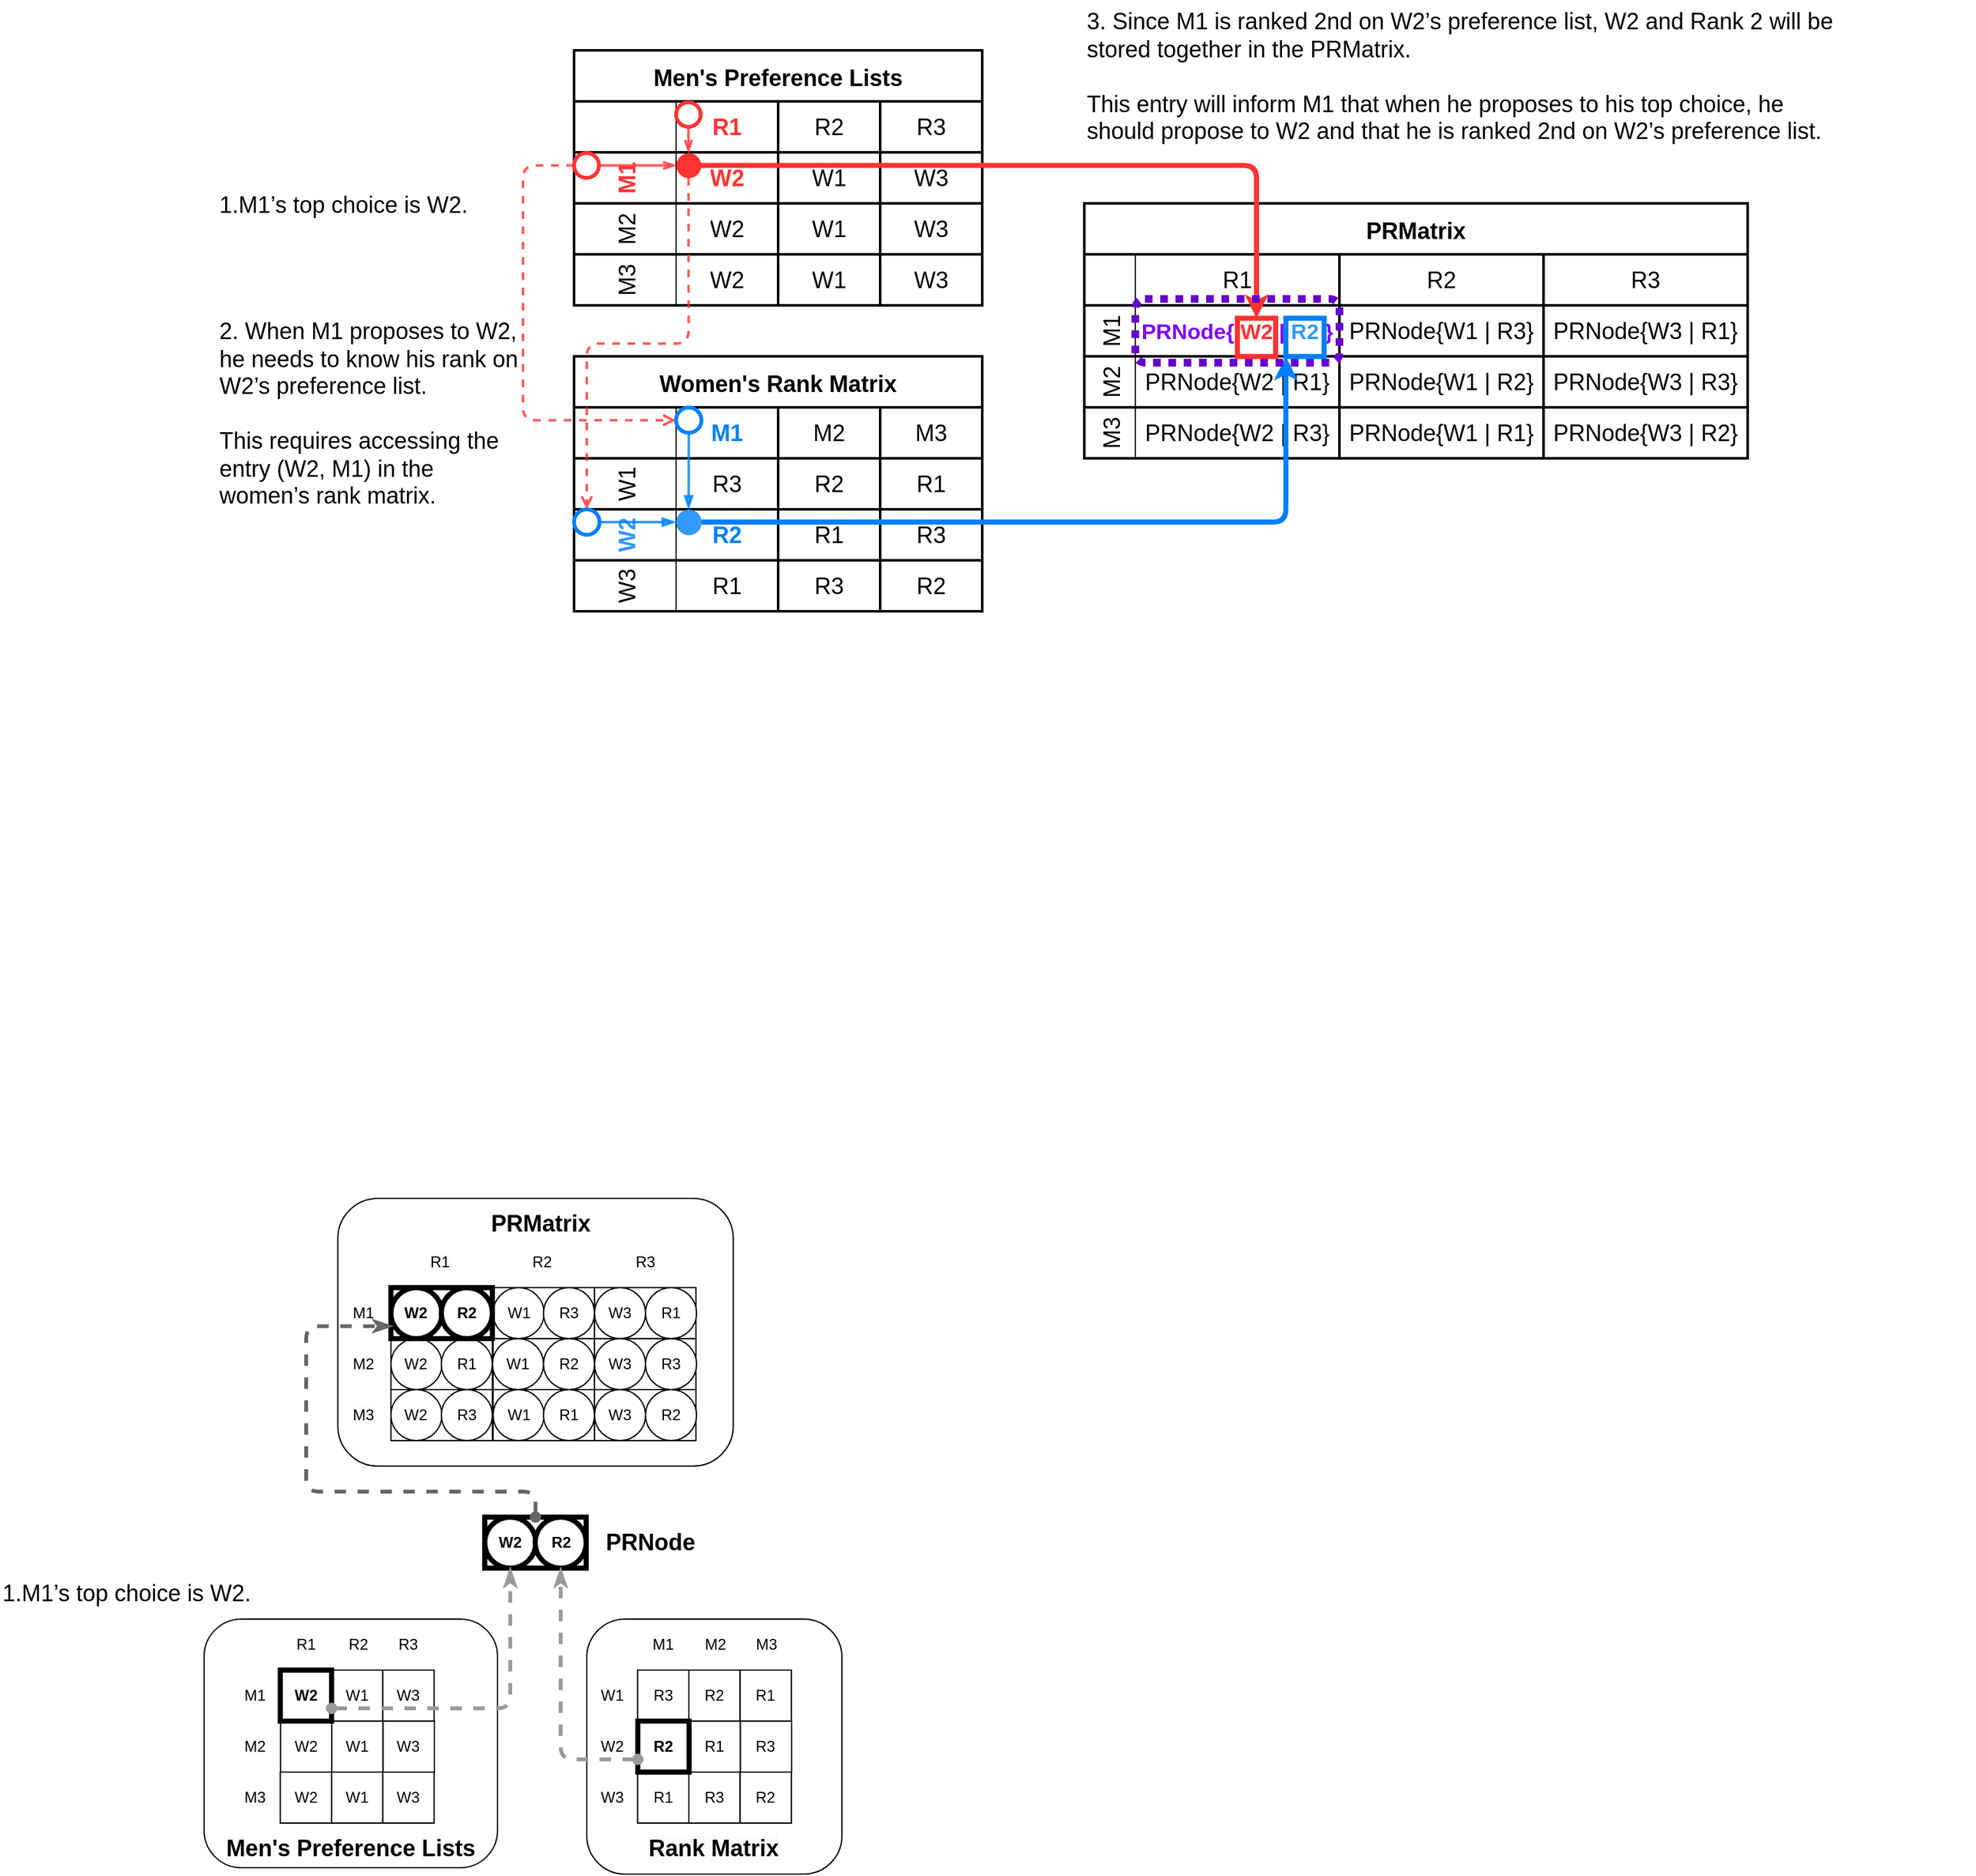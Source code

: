 <mxfile version="24.6.5" type="github">
  <diagram name="Page-1" id="UzDgoadcUWBQOF2vD1Zm">
    <mxGraphModel dx="2680" dy="1791" grid="1" gridSize="10" guides="1" tooltips="1" connect="1" arrows="1" fold="1" page="1" pageScale="1" pageWidth="850" pageHeight="1100" math="0" shadow="0">
      <root>
        <mxCell id="0" />
        <mxCell id="1" parent="0" />
        <mxCell id="Z2L34hd1TdYtdEs3IqHg-209" value="" style="rounded=1;whiteSpace=wrap;html=1;" vertex="1" parent="1">
          <mxGeometry x="-260" y="680" width="230" height="195" as="geometry" />
        </mxCell>
        <mxCell id="Z2L34hd1TdYtdEs3IqHg-208" value="" style="rounded=1;whiteSpace=wrap;html=1;" vertex="1" parent="1">
          <mxGeometry x="40" y="680" width="200" height="200" as="geometry" />
        </mxCell>
        <mxCell id="Z2L34hd1TdYtdEs3IqHg-207" value="" style="rounded=1;whiteSpace=wrap;html=1;" vertex="1" parent="1">
          <mxGeometry x="-155.19" y="350" width="310" height="210" as="geometry" />
        </mxCell>
        <mxCell id="Z2L34hd1TdYtdEs3IqHg-1" value="Men&#39;s Preference Lists" style="shape=table;startSize=40;container=1;collapsible=0;childLayout=tableLayout;resizeLast=0;resizeLastRow=0;fontStyle=1;fontSize=18;strokeWidth=2;" vertex="1" parent="1">
          <mxGeometry x="30" y="-550.5" width="320" height="200" as="geometry" />
        </mxCell>
        <mxCell id="Z2L34hd1TdYtdEs3IqHg-2" value="" style="shape=tableRow;horizontal=0;startSize=80;swimlaneHead=0;swimlaneBody=0;strokeColor=inherit;top=0;left=0;bottom=0;right=0;collapsible=0;dropTarget=0;fillColor=none;points=[[0,0.5],[1,0.5]];portConstraint=eastwest;fontSize=18;" vertex="1" parent="Z2L34hd1TdYtdEs3IqHg-1">
          <mxGeometry y="40" width="320" height="40" as="geometry" />
        </mxCell>
        <mxCell id="Z2L34hd1TdYtdEs3IqHg-3" value="&lt;b style=&quot;font-size: 18px;&quot;&gt;&lt;font color=&quot;#ff3333&quot; style=&quot;font-size: 18px;&quot;&gt;R1&lt;/font&gt;&lt;/b&gt;" style="shape=partialRectangle;html=1;whiteSpace=wrap;connectable=0;strokeColor=inherit;overflow=hidden;fillColor=none;top=0;left=0;bottom=0;right=0;pointerEvents=1;fontSize=18;" vertex="1" parent="Z2L34hd1TdYtdEs3IqHg-2">
          <mxGeometry x="80" width="80" height="40" as="geometry">
            <mxRectangle width="80" height="40" as="alternateBounds" />
          </mxGeometry>
        </mxCell>
        <mxCell id="Z2L34hd1TdYtdEs3IqHg-4" value="R2" style="shape=partialRectangle;html=1;whiteSpace=wrap;connectable=0;strokeColor=inherit;overflow=hidden;fillColor=none;top=0;left=0;bottom=0;right=0;pointerEvents=1;fontSize=18;" vertex="1" parent="Z2L34hd1TdYtdEs3IqHg-2">
          <mxGeometry x="160" width="80" height="40" as="geometry">
            <mxRectangle width="80" height="40" as="alternateBounds" />
          </mxGeometry>
        </mxCell>
        <mxCell id="Z2L34hd1TdYtdEs3IqHg-5" value="R3" style="shape=partialRectangle;html=1;whiteSpace=wrap;connectable=0;strokeColor=inherit;overflow=hidden;fillColor=none;top=0;left=0;bottom=0;right=0;pointerEvents=1;strokeWidth=1;resizeWidth=1;resizeHeight=1;fontSize=18;" vertex="1" parent="Z2L34hd1TdYtdEs3IqHg-2">
          <mxGeometry x="240" width="80" height="40" as="geometry">
            <mxRectangle width="80" height="40" as="alternateBounds" />
          </mxGeometry>
        </mxCell>
        <mxCell id="Z2L34hd1TdYtdEs3IqHg-6" value="M1" style="shape=tableRow;horizontal=0;startSize=80;swimlaneHead=0;swimlaneBody=0;strokeColor=inherit;top=0;left=0;bottom=0;right=0;collapsible=0;dropTarget=0;fillColor=none;points=[[0,0.5],[1,0.5]];portConstraint=eastwest;fontSize=18;fontStyle=1;fontColor=#FF3333;" vertex="1" parent="Z2L34hd1TdYtdEs3IqHg-1">
          <mxGeometry y="80" width="320" height="40" as="geometry" />
        </mxCell>
        <mxCell id="Z2L34hd1TdYtdEs3IqHg-7" value="&lt;b style=&quot;font-size: 18px;&quot;&gt;&lt;font color=&quot;#ff3333&quot; style=&quot;font-size: 18px;&quot;&gt;W2&lt;/font&gt;&lt;/b&gt;" style="shape=partialRectangle;html=1;whiteSpace=wrap;connectable=0;overflow=hidden;top=0;left=0;bottom=0;right=0;pointerEvents=1;strokeColor=default;fillColor=none;fontSize=18;" vertex="1" parent="Z2L34hd1TdYtdEs3IqHg-6">
          <mxGeometry x="80" width="80" height="40" as="geometry">
            <mxRectangle width="80" height="40" as="alternateBounds" />
          </mxGeometry>
        </mxCell>
        <mxCell id="Z2L34hd1TdYtdEs3IqHg-8" value="W1" style="shape=partialRectangle;html=1;whiteSpace=wrap;connectable=0;overflow=hidden;top=0;left=0;bottom=0;right=0;pointerEvents=1;fillColor=none;labelBackgroundColor=none;labelBorderColor=none;strokeColor=default;shadow=0;resizable=1;resizeWidth=0;metaEdit=0;backgroundOutline=0;fontSize=18;" vertex="1" parent="Z2L34hd1TdYtdEs3IqHg-6">
          <mxGeometry x="160" width="80" height="40" as="geometry">
            <mxRectangle width="80" height="40" as="alternateBounds" />
          </mxGeometry>
        </mxCell>
        <mxCell id="Z2L34hd1TdYtdEs3IqHg-9" value="W3" style="shape=partialRectangle;html=1;whiteSpace=wrap;connectable=0;overflow=hidden;top=0;left=0;bottom=0;right=0;pointerEvents=1;fillColor=none;fontSize=18;" vertex="1" parent="Z2L34hd1TdYtdEs3IqHg-6">
          <mxGeometry x="240" width="80" height="40" as="geometry">
            <mxRectangle width="80" height="40" as="alternateBounds" />
          </mxGeometry>
        </mxCell>
        <mxCell id="Z2L34hd1TdYtdEs3IqHg-10" value="M2" style="shape=tableRow;horizontal=0;startSize=80;swimlaneHead=0;swimlaneBody=0;strokeColor=inherit;top=0;left=0;bottom=0;right=0;collapsible=0;dropTarget=0;fillColor=none;points=[[0,0.5],[1,0.5]];portConstraint=eastwest;fontSize=18;" vertex="1" parent="Z2L34hd1TdYtdEs3IqHg-1">
          <mxGeometry y="120" width="320" height="40" as="geometry" />
        </mxCell>
        <mxCell id="Z2L34hd1TdYtdEs3IqHg-11" value="W2" style="shape=partialRectangle;html=1;whiteSpace=wrap;connectable=0;overflow=hidden;top=0;left=0;bottom=0;right=0;pointerEvents=1;strokeOpacity=100;fillColor=none;fontSize=18;" vertex="1" parent="Z2L34hd1TdYtdEs3IqHg-10">
          <mxGeometry x="80" width="80" height="40" as="geometry">
            <mxRectangle width="80" height="40" as="alternateBounds" />
          </mxGeometry>
        </mxCell>
        <mxCell id="Z2L34hd1TdYtdEs3IqHg-12" value="W1" style="shape=partialRectangle;html=1;whiteSpace=wrap;connectable=0;strokeColor=inherit;overflow=hidden;fillColor=none;top=0;left=0;bottom=0;right=0;pointerEvents=1;fontSize=18;" vertex="1" parent="Z2L34hd1TdYtdEs3IqHg-10">
          <mxGeometry x="160" width="80" height="40" as="geometry">
            <mxRectangle width="80" height="40" as="alternateBounds" />
          </mxGeometry>
        </mxCell>
        <mxCell id="Z2L34hd1TdYtdEs3IqHg-13" value="W3" style="shape=partialRectangle;html=1;whiteSpace=wrap;connectable=0;strokeColor=inherit;overflow=hidden;fillColor=none;top=0;left=0;bottom=0;right=0;pointerEvents=1;fontSize=18;" vertex="1" parent="Z2L34hd1TdYtdEs3IqHg-10">
          <mxGeometry x="240" width="80" height="40" as="geometry">
            <mxRectangle width="80" height="40" as="alternateBounds" />
          </mxGeometry>
        </mxCell>
        <mxCell id="Z2L34hd1TdYtdEs3IqHg-14" value="M3" style="shape=tableRow;horizontal=0;startSize=80;swimlaneHead=0;swimlaneBody=0;strokeColor=inherit;top=0;left=0;bottom=0;right=0;collapsible=0;dropTarget=0;fillColor=none;points=[[0,0.5],[1,0.5]];portConstraint=eastwest;fontSize=18;" vertex="1" parent="Z2L34hd1TdYtdEs3IqHg-1">
          <mxGeometry y="160" width="320" height="40" as="geometry" />
        </mxCell>
        <mxCell id="Z2L34hd1TdYtdEs3IqHg-15" value="W2" style="shape=partialRectangle;html=1;whiteSpace=wrap;connectable=0;overflow=hidden;top=0;left=0;bottom=0;right=0;pointerEvents=1;fillColor=none;fontSize=18;" vertex="1" parent="Z2L34hd1TdYtdEs3IqHg-14">
          <mxGeometry x="80" width="80" height="40" as="geometry">
            <mxRectangle width="80" height="40" as="alternateBounds" />
          </mxGeometry>
        </mxCell>
        <mxCell id="Z2L34hd1TdYtdEs3IqHg-16" value="W1" style="shape=partialRectangle;html=1;whiteSpace=wrap;connectable=0;overflow=hidden;top=0;left=0;bottom=0;right=0;pointerEvents=1;fillColor=none;fontSize=18;" vertex="1" parent="Z2L34hd1TdYtdEs3IqHg-14">
          <mxGeometry x="160" width="80" height="40" as="geometry">
            <mxRectangle width="80" height="40" as="alternateBounds" />
          </mxGeometry>
        </mxCell>
        <mxCell id="Z2L34hd1TdYtdEs3IqHg-17" value="W3" style="shape=partialRectangle;html=1;whiteSpace=wrap;connectable=0;strokeColor=inherit;overflow=hidden;fillColor=none;top=0;left=0;bottom=0;right=0;pointerEvents=1;fontSize=18;" vertex="1" parent="Z2L34hd1TdYtdEs3IqHg-14">
          <mxGeometry x="240" width="80" height="40" as="geometry">
            <mxRectangle width="80" height="40" as="alternateBounds" />
          </mxGeometry>
        </mxCell>
        <mxCell id="Z2L34hd1TdYtdEs3IqHg-18" value="Women&#39;s Rank Matrix" style="shape=table;startSize=40;container=1;collapsible=0;childLayout=tableLayout;resizeLast=0;resizeLastRow=0;fontStyle=1;fontSize=18;strokeWidth=2;" vertex="1" parent="1">
          <mxGeometry x="30" y="-310.5" width="320" height="200" as="geometry" />
        </mxCell>
        <mxCell id="Z2L34hd1TdYtdEs3IqHg-19" value="" style="shape=tableRow;horizontal=0;startSize=80;swimlaneHead=0;swimlaneBody=0;strokeColor=inherit;top=0;left=0;bottom=0;right=0;collapsible=0;dropTarget=0;fillColor=none;points=[[0,0.5],[1,0.5]];portConstraint=eastwest;fontSize=18;" vertex="1" parent="Z2L34hd1TdYtdEs3IqHg-18">
          <mxGeometry y="40" width="320" height="40" as="geometry" />
        </mxCell>
        <mxCell id="Z2L34hd1TdYtdEs3IqHg-20" value="&lt;b style=&quot;font-size: 18px;&quot;&gt;&lt;font color=&quot;#007fff&quot; style=&quot;font-size: 18px;&quot;&gt;M1&lt;/font&gt;&lt;/b&gt;" style="shape=partialRectangle;html=1;whiteSpace=wrap;connectable=0;strokeColor=inherit;overflow=hidden;fillColor=none;top=0;left=0;bottom=0;right=0;pointerEvents=1;fontSize=18;" vertex="1" parent="Z2L34hd1TdYtdEs3IqHg-19">
          <mxGeometry x="80" width="80" height="40" as="geometry">
            <mxRectangle width="80" height="40" as="alternateBounds" />
          </mxGeometry>
        </mxCell>
        <mxCell id="Z2L34hd1TdYtdEs3IqHg-21" value="M2" style="shape=partialRectangle;html=1;whiteSpace=wrap;connectable=0;strokeColor=inherit;overflow=hidden;fillColor=none;top=0;left=0;bottom=0;right=0;pointerEvents=1;fontSize=18;" vertex="1" parent="Z2L34hd1TdYtdEs3IqHg-19">
          <mxGeometry x="160" width="80" height="40" as="geometry">
            <mxRectangle width="80" height="40" as="alternateBounds" />
          </mxGeometry>
        </mxCell>
        <mxCell id="Z2L34hd1TdYtdEs3IqHg-22" value="M3" style="shape=partialRectangle;html=1;whiteSpace=wrap;connectable=0;strokeColor=inherit;overflow=hidden;fillColor=none;top=0;left=0;bottom=0;right=0;pointerEvents=1;strokeWidth=1;resizeWidth=1;resizeHeight=1;fontSize=18;" vertex="1" parent="Z2L34hd1TdYtdEs3IqHg-19">
          <mxGeometry x="240" width="80" height="40" as="geometry">
            <mxRectangle width="80" height="40" as="alternateBounds" />
          </mxGeometry>
        </mxCell>
        <mxCell id="Z2L34hd1TdYtdEs3IqHg-23" value="W1" style="shape=tableRow;horizontal=0;startSize=80;swimlaneHead=0;swimlaneBody=0;strokeColor=inherit;top=0;left=0;bottom=0;right=0;collapsible=0;dropTarget=0;fillColor=none;points=[[0,0.5],[1,0.5]];portConstraint=eastwest;fontSize=18;" vertex="1" parent="Z2L34hd1TdYtdEs3IqHg-18">
          <mxGeometry y="80" width="320" height="40" as="geometry" />
        </mxCell>
        <mxCell id="Z2L34hd1TdYtdEs3IqHg-24" value="R3" style="shape=partialRectangle;html=1;whiteSpace=wrap;connectable=0;strokeColor=inherit;overflow=hidden;fillColor=none;top=0;left=0;bottom=0;right=0;pointerEvents=1;fontSize=18;" vertex="1" parent="Z2L34hd1TdYtdEs3IqHg-23">
          <mxGeometry x="80" width="80" height="40" as="geometry">
            <mxRectangle width="80" height="40" as="alternateBounds" />
          </mxGeometry>
        </mxCell>
        <mxCell id="Z2L34hd1TdYtdEs3IqHg-25" value="R2" style="shape=partialRectangle;html=1;whiteSpace=wrap;connectable=0;strokeColor=inherit;overflow=hidden;fillColor=none;top=0;left=0;bottom=0;right=0;pointerEvents=1;fontSize=18;" vertex="1" parent="Z2L34hd1TdYtdEs3IqHg-23">
          <mxGeometry x="160" width="80" height="40" as="geometry">
            <mxRectangle width="80" height="40" as="alternateBounds" />
          </mxGeometry>
        </mxCell>
        <mxCell id="Z2L34hd1TdYtdEs3IqHg-26" value="R1" style="shape=partialRectangle;html=1;whiteSpace=wrap;connectable=0;strokeColor=inherit;overflow=hidden;fillColor=none;top=0;left=0;bottom=0;right=0;pointerEvents=1;fontSize=18;" vertex="1" parent="Z2L34hd1TdYtdEs3IqHg-23">
          <mxGeometry x="240" width="80" height="40" as="geometry">
            <mxRectangle width="80" height="40" as="alternateBounds" />
          </mxGeometry>
        </mxCell>
        <mxCell id="Z2L34hd1TdYtdEs3IqHg-27" value="W2" style="shape=tableRow;horizontal=0;startSize=80;swimlaneHead=0;swimlaneBody=0;strokeColor=inherit;top=0;left=0;bottom=0;right=0;collapsible=0;dropTarget=0;fillColor=none;points=[[0,0.5],[1,0.5]];portConstraint=eastwest;fontSize=18;fontStyle=1;fontColor=#3399FF;" vertex="1" parent="Z2L34hd1TdYtdEs3IqHg-18">
          <mxGeometry y="120" width="320" height="40" as="geometry" />
        </mxCell>
        <mxCell id="Z2L34hd1TdYtdEs3IqHg-28" value="&lt;b style=&quot;font-size: 18px;&quot;&gt;&lt;font color=&quot;#007fff&quot; style=&quot;font-size: 18px;&quot;&gt;R2&lt;/font&gt;&lt;/b&gt;" style="shape=partialRectangle;html=1;whiteSpace=wrap;connectable=0;strokeColor=inherit;overflow=hidden;fillColor=none;top=0;left=0;bottom=0;right=0;pointerEvents=1;fontSize=18;" vertex="1" parent="Z2L34hd1TdYtdEs3IqHg-27">
          <mxGeometry x="80" width="80" height="40" as="geometry">
            <mxRectangle width="80" height="40" as="alternateBounds" />
          </mxGeometry>
        </mxCell>
        <mxCell id="Z2L34hd1TdYtdEs3IqHg-29" value="R1" style="shape=partialRectangle;html=1;whiteSpace=wrap;connectable=0;strokeColor=inherit;overflow=hidden;fillColor=none;top=0;left=0;bottom=0;right=0;pointerEvents=1;fontSize=18;" vertex="1" parent="Z2L34hd1TdYtdEs3IqHg-27">
          <mxGeometry x="160" width="80" height="40" as="geometry">
            <mxRectangle width="80" height="40" as="alternateBounds" />
          </mxGeometry>
        </mxCell>
        <mxCell id="Z2L34hd1TdYtdEs3IqHg-30" value="R3" style="shape=partialRectangle;html=1;whiteSpace=wrap;connectable=0;strokeColor=inherit;overflow=hidden;fillColor=none;top=0;left=0;bottom=0;right=0;pointerEvents=1;fontSize=18;" vertex="1" parent="Z2L34hd1TdYtdEs3IqHg-27">
          <mxGeometry x="240" width="80" height="40" as="geometry">
            <mxRectangle width="80" height="40" as="alternateBounds" />
          </mxGeometry>
        </mxCell>
        <mxCell id="Z2L34hd1TdYtdEs3IqHg-31" value="W3" style="shape=tableRow;horizontal=0;startSize=80;swimlaneHead=0;swimlaneBody=0;strokeColor=inherit;top=0;left=0;bottom=0;right=0;collapsible=0;dropTarget=0;fillColor=none;points=[[0,0.5],[1,0.5]];portConstraint=eastwest;fontSize=18;" vertex="1" parent="Z2L34hd1TdYtdEs3IqHg-18">
          <mxGeometry y="160" width="320" height="40" as="geometry" />
        </mxCell>
        <mxCell id="Z2L34hd1TdYtdEs3IqHg-32" value="R1" style="shape=partialRectangle;html=1;whiteSpace=wrap;connectable=0;strokeColor=inherit;overflow=hidden;fillColor=none;top=0;left=0;bottom=0;right=0;pointerEvents=1;fontSize=18;" vertex="1" parent="Z2L34hd1TdYtdEs3IqHg-31">
          <mxGeometry x="80" width="80" height="40" as="geometry">
            <mxRectangle width="80" height="40" as="alternateBounds" />
          </mxGeometry>
        </mxCell>
        <mxCell id="Z2L34hd1TdYtdEs3IqHg-33" value="R3" style="shape=partialRectangle;html=1;whiteSpace=wrap;connectable=0;strokeColor=inherit;overflow=hidden;fillColor=none;top=0;left=0;bottom=0;right=0;pointerEvents=1;fontSize=18;" vertex="1" parent="Z2L34hd1TdYtdEs3IqHg-31">
          <mxGeometry x="160" width="80" height="40" as="geometry">
            <mxRectangle width="80" height="40" as="alternateBounds" />
          </mxGeometry>
        </mxCell>
        <mxCell id="Z2L34hd1TdYtdEs3IqHg-34" value="R2" style="shape=partialRectangle;html=1;whiteSpace=wrap;connectable=0;strokeColor=inherit;overflow=hidden;fillColor=none;top=0;left=0;bottom=0;right=0;pointerEvents=1;fontSize=18;" vertex="1" parent="Z2L34hd1TdYtdEs3IqHg-31">
          <mxGeometry x="240" width="80" height="40" as="geometry">
            <mxRectangle width="80" height="40" as="alternateBounds" />
          </mxGeometry>
        </mxCell>
        <mxCell id="Z2L34hd1TdYtdEs3IqHg-35" value="PRMatrix" style="shape=table;startSize=40;container=1;collapsible=0;childLayout=tableLayout;resizeLast=0;resizeLastRow=0;fontStyle=1;fontSize=18;strokeWidth=2;" vertex="1" parent="1">
          <mxGeometry x="430" y="-430.5" width="520" height="200" as="geometry" />
        </mxCell>
        <mxCell id="Z2L34hd1TdYtdEs3IqHg-36" value="" style="shape=tableRow;horizontal=0;startSize=40;swimlaneHead=0;swimlaneBody=0;strokeColor=inherit;top=0;left=0;bottom=0;right=0;collapsible=0;dropTarget=0;fillColor=none;points=[[0,0.5],[1,0.5]];portConstraint=eastwest;fontSize=18;" vertex="1" parent="Z2L34hd1TdYtdEs3IqHg-35">
          <mxGeometry y="40" width="520" height="40" as="geometry" />
        </mxCell>
        <mxCell id="Z2L34hd1TdYtdEs3IqHg-37" value="R1" style="shape=partialRectangle;html=1;whiteSpace=wrap;connectable=0;strokeColor=inherit;overflow=hidden;fillColor=none;top=0;left=0;bottom=0;right=0;pointerEvents=1;fontSize=18;" vertex="1" parent="Z2L34hd1TdYtdEs3IqHg-36">
          <mxGeometry x="40" width="160" height="40" as="geometry">
            <mxRectangle width="160" height="40" as="alternateBounds" />
          </mxGeometry>
        </mxCell>
        <mxCell id="Z2L34hd1TdYtdEs3IqHg-38" value="R2" style="shape=partialRectangle;html=1;whiteSpace=wrap;connectable=0;strokeColor=inherit;overflow=hidden;fillColor=none;top=0;left=0;bottom=0;right=0;pointerEvents=1;fontSize=18;" vertex="1" parent="Z2L34hd1TdYtdEs3IqHg-36">
          <mxGeometry x="200" width="160" height="40" as="geometry">
            <mxRectangle width="160" height="40" as="alternateBounds" />
          </mxGeometry>
        </mxCell>
        <mxCell id="Z2L34hd1TdYtdEs3IqHg-39" value="R3" style="shape=partialRectangle;html=1;whiteSpace=wrap;connectable=0;strokeColor=inherit;overflow=hidden;fillColor=none;top=0;left=0;bottom=0;right=0;pointerEvents=1;strokeWidth=1;resizeWidth=1;resizeHeight=1;fontSize=18;" vertex="1" parent="Z2L34hd1TdYtdEs3IqHg-36">
          <mxGeometry x="360" width="160" height="40" as="geometry">
            <mxRectangle width="160" height="40" as="alternateBounds" />
          </mxGeometry>
        </mxCell>
        <mxCell id="Z2L34hd1TdYtdEs3IqHg-40" value="M1" style="shape=tableRow;horizontal=0;startSize=40;swimlaneHead=0;swimlaneBody=0;strokeColor=inherit;top=0;left=0;bottom=0;right=0;collapsible=0;dropTarget=0;fillColor=none;points=[[0,0.5],[1,0.5]];portConstraint=eastwest;fontSize=18;" vertex="1" parent="Z2L34hd1TdYtdEs3IqHg-35">
          <mxGeometry y="80" width="520" height="40" as="geometry" />
        </mxCell>
        <mxCell id="Z2L34hd1TdYtdEs3IqHg-41" value="&lt;font style=&quot;font-size: 17px;&quot;&gt;&lt;font style=&quot;font-size: 17px;&quot;&gt;&lt;b style=&quot;color: rgb(127, 0, 255);&quot;&gt;&lt;font style=&quot;font-size: 17px;&quot;&gt;PRNode{&amp;nbsp;&lt;/font&gt;&lt;/b&gt;&lt;b style=&quot;&quot;&gt;&lt;font color=&quot;#ff3333&quot; style=&quot;font-size: 17px;&quot;&gt;W2&amp;nbsp;&lt;/font&gt;&lt;/b&gt;&lt;b style=&quot;color: rgb(127, 0, 255);&quot;&gt;|&lt;/b&gt;&lt;b style=&quot;&quot;&gt;&lt;font color=&quot;#6600cc&quot; style=&quot;font-size: 17px;&quot;&gt;&amp;nbsp;&lt;/font&gt;&lt;font color=&quot;#3399ff&quot; style=&quot;font-size: 17px;&quot;&gt;R2&amp;nbsp;&lt;/font&gt;&lt;/b&gt;&lt;/font&gt;&lt;b style=&quot;color: rgb(127, 0, 255);&quot;&gt;}&lt;/b&gt;&lt;/font&gt;" style="shape=partialRectangle;html=1;whiteSpace=wrap;connectable=0;overflow=hidden;top=0;left=0;bottom=0;right=0;pointerEvents=1;strokeColor=#666666;fillColor=none;fontSize=18;fontColor=#333333;strokeWidth=2;" vertex="1" parent="Z2L34hd1TdYtdEs3IqHg-40">
          <mxGeometry x="40" width="160" height="40" as="geometry">
            <mxRectangle width="160" height="40" as="alternateBounds" />
          </mxGeometry>
        </mxCell>
        <mxCell id="Z2L34hd1TdYtdEs3IqHg-42" value="&lt;font style=&quot;font-size: 18px;&quot;&gt;PRNode{W1 | R3}&lt;/font&gt;" style="shape=partialRectangle;html=1;whiteSpace=wrap;connectable=0;overflow=hidden;top=0;left=0;bottom=0;right=0;pointerEvents=1;fillColor=none;labelBackgroundColor=none;labelBorderColor=none;strokeColor=default;shadow=0;resizable=1;resizeWidth=0;metaEdit=0;backgroundOutline=0;fontSize=18;" vertex="1" parent="Z2L34hd1TdYtdEs3IqHg-40">
          <mxGeometry x="200" width="160" height="40" as="geometry">
            <mxRectangle width="160" height="40" as="alternateBounds" />
          </mxGeometry>
        </mxCell>
        <mxCell id="Z2L34hd1TdYtdEs3IqHg-43" value="PRNode{W3 | R1}" style="shape=partialRectangle;html=1;whiteSpace=wrap;connectable=0;overflow=hidden;top=0;left=0;bottom=0;right=0;pointerEvents=1;fillColor=none;fontSize=18;" vertex="1" parent="Z2L34hd1TdYtdEs3IqHg-40">
          <mxGeometry x="360" width="160" height="40" as="geometry">
            <mxRectangle width="160" height="40" as="alternateBounds" />
          </mxGeometry>
        </mxCell>
        <mxCell id="Z2L34hd1TdYtdEs3IqHg-44" value="M2" style="shape=tableRow;horizontal=0;startSize=40;swimlaneHead=0;swimlaneBody=0;strokeColor=inherit;top=0;left=0;bottom=0;right=0;collapsible=0;dropTarget=0;fillColor=none;points=[[0,0.5],[1,0.5]];portConstraint=eastwest;fontSize=18;" vertex="1" parent="Z2L34hd1TdYtdEs3IqHg-35">
          <mxGeometry y="120" width="520" height="40" as="geometry" />
        </mxCell>
        <mxCell id="Z2L34hd1TdYtdEs3IqHg-45" value="PRNode{W2 | R1}" style="shape=partialRectangle;html=1;whiteSpace=wrap;connectable=0;overflow=hidden;top=0;left=0;bottom=0;right=0;pointerEvents=1;strokeOpacity=100;fillColor=none;fontSize=18;" vertex="1" parent="Z2L34hd1TdYtdEs3IqHg-44">
          <mxGeometry x="40" width="160" height="40" as="geometry">
            <mxRectangle width="160" height="40" as="alternateBounds" />
          </mxGeometry>
        </mxCell>
        <mxCell id="Z2L34hd1TdYtdEs3IqHg-46" value="PRNode{W1 | R2}" style="shape=partialRectangle;html=1;whiteSpace=wrap;connectable=0;strokeColor=inherit;overflow=hidden;fillColor=none;top=0;left=0;bottom=0;right=0;pointerEvents=1;fontSize=18;" vertex="1" parent="Z2L34hd1TdYtdEs3IqHg-44">
          <mxGeometry x="200" width="160" height="40" as="geometry">
            <mxRectangle width="160" height="40" as="alternateBounds" />
          </mxGeometry>
        </mxCell>
        <mxCell id="Z2L34hd1TdYtdEs3IqHg-47" value="PRNode{W3 | R3}" style="shape=partialRectangle;html=1;whiteSpace=wrap;connectable=0;strokeColor=inherit;overflow=hidden;fillColor=none;top=0;left=0;bottom=0;right=0;pointerEvents=1;fontSize=18;" vertex="1" parent="Z2L34hd1TdYtdEs3IqHg-44">
          <mxGeometry x="360" width="160" height="40" as="geometry">
            <mxRectangle width="160" height="40" as="alternateBounds" />
          </mxGeometry>
        </mxCell>
        <mxCell id="Z2L34hd1TdYtdEs3IqHg-48" value="M3" style="shape=tableRow;horizontal=0;startSize=40;swimlaneHead=0;swimlaneBody=0;strokeColor=inherit;top=0;left=0;bottom=0;right=0;collapsible=0;dropTarget=0;fillColor=none;points=[[0,0.5],[1,0.5]];portConstraint=eastwest;fontSize=18;" vertex="1" parent="Z2L34hd1TdYtdEs3IqHg-35">
          <mxGeometry y="160" width="520" height="40" as="geometry" />
        </mxCell>
        <mxCell id="Z2L34hd1TdYtdEs3IqHg-49" value="PRNode{W2 | R3}" style="shape=partialRectangle;html=1;whiteSpace=wrap;connectable=0;overflow=hidden;top=0;left=0;bottom=0;right=0;pointerEvents=1;fillColor=none;fontSize=18;" vertex="1" parent="Z2L34hd1TdYtdEs3IqHg-48">
          <mxGeometry x="40" width="160" height="40" as="geometry">
            <mxRectangle width="160" height="40" as="alternateBounds" />
          </mxGeometry>
        </mxCell>
        <mxCell id="Z2L34hd1TdYtdEs3IqHg-50" value="PRNode{W1 | R1}" style="shape=partialRectangle;html=1;whiteSpace=wrap;connectable=0;overflow=hidden;top=0;left=0;bottom=0;right=0;pointerEvents=1;fillColor=none;fontSize=18;" vertex="1" parent="Z2L34hd1TdYtdEs3IqHg-48">
          <mxGeometry x="200" width="160" height="40" as="geometry">
            <mxRectangle width="160" height="40" as="alternateBounds" />
          </mxGeometry>
        </mxCell>
        <mxCell id="Z2L34hd1TdYtdEs3IqHg-51" value="PRNode{W3 | R2}" style="shape=partialRectangle;html=1;whiteSpace=wrap;connectable=0;strokeColor=inherit;overflow=hidden;fillColor=none;top=0;left=0;bottom=0;right=0;pointerEvents=1;fontSize=18;" vertex="1" parent="Z2L34hd1TdYtdEs3IqHg-48">
          <mxGeometry x="360" width="160" height="40" as="geometry">
            <mxRectangle width="160" height="40" as="alternateBounds" />
          </mxGeometry>
        </mxCell>
        <mxCell id="Z2L34hd1TdYtdEs3IqHg-52" style="edgeStyle=orthogonalEdgeStyle;rounded=0;orthogonalLoop=1;jettySize=auto;html=1;exitX=0.5;exitY=1;exitDx=0;exitDy=0;entryX=0.5;entryY=0;entryDx=0;entryDy=0;strokeColor=#FF3333;strokeWidth=2;endArrow=openThin;endFill=0;opacity=80;fontSize=14;" edge="1" parent="1" source="Z2L34hd1TdYtdEs3IqHg-53" target="Z2L34hd1TdYtdEs3IqHg-56">
          <mxGeometry relative="1" as="geometry" />
        </mxCell>
        <mxCell id="Z2L34hd1TdYtdEs3IqHg-53" value="" style="ellipse;whiteSpace=wrap;html=1;aspect=fixed;gradientColor=none;strokeWidth=3;fillColor=#FFFFFF;strokeColor=#FF3333;fontSize=14;" vertex="1" parent="1">
          <mxGeometry x="110" y="-509.75" width="19.25" height="19.25" as="geometry" />
        </mxCell>
        <mxCell id="Z2L34hd1TdYtdEs3IqHg-54" style="edgeStyle=orthogonalEdgeStyle;rounded=1;orthogonalLoop=1;jettySize=auto;html=1;exitX=0.5;exitY=1;exitDx=0;exitDy=0;entryX=0.5;entryY=0;entryDx=0;entryDy=0;dashed=1;endArrow=open;endFill=0;strokeColor=#FF3333;strokeWidth=2;curved=0;fontSize=14;opacity=80;" edge="1" parent="1" source="Z2L34hd1TdYtdEs3IqHg-56" target="Z2L34hd1TdYtdEs3IqHg-63">
          <mxGeometry relative="1" as="geometry">
            <Array as="points">
              <mxPoint x="120" y="-320.5" />
              <mxPoint x="40" y="-320.5" />
              <mxPoint x="40" y="-190.5" />
            </Array>
          </mxGeometry>
        </mxCell>
        <mxCell id="Z2L34hd1TdYtdEs3IqHg-86" style="edgeStyle=orthogonalEdgeStyle;rounded=1;orthogonalLoop=1;jettySize=auto;html=1;exitX=1;exitY=0.5;exitDx=0;exitDy=0;entryX=0.5;entryY=0;entryDx=0;entryDy=0;strokeWidth=4;strokeColor=#FF3333;curved=0;" edge="1" parent="1" source="Z2L34hd1TdYtdEs3IqHg-56" target="Z2L34hd1TdYtdEs3IqHg-79">
          <mxGeometry relative="1" as="geometry" />
        </mxCell>
        <mxCell id="Z2L34hd1TdYtdEs3IqHg-56" value="" style="ellipse;whiteSpace=wrap;html=1;aspect=fixed;gradientColor=none;strokeWidth=0;fillColor=#FF3333;fontSize=14;" vertex="1" parent="1">
          <mxGeometry x="110" y="-470" width="19.5" height="19.5" as="geometry" />
        </mxCell>
        <mxCell id="Z2L34hd1TdYtdEs3IqHg-57" style="edgeStyle=orthogonalEdgeStyle;rounded=0;orthogonalLoop=1;jettySize=auto;html=1;exitX=1;exitY=0.5;exitDx=0;exitDy=0;entryX=0;entryY=0.5;entryDx=0;entryDy=0;strokeColor=#FF3333;strokeWidth=2;endArrow=openThin;endFill=0;opacity=80;fontSize=14;" edge="1" parent="1" source="Z2L34hd1TdYtdEs3IqHg-59" target="Z2L34hd1TdYtdEs3IqHg-56">
          <mxGeometry relative="1" as="geometry" />
        </mxCell>
        <mxCell id="Z2L34hd1TdYtdEs3IqHg-58" style="edgeStyle=orthogonalEdgeStyle;rounded=1;orthogonalLoop=1;jettySize=auto;html=1;exitX=0;exitY=0.5;exitDx=0;exitDy=0;entryX=0;entryY=0.5;entryDx=0;entryDy=0;dashed=1;endArrow=open;endFill=0;strokeColor=#FF3333;strokeWidth=2;curved=0;fontSize=14;opacity=80;" edge="1" parent="1" source="Z2L34hd1TdYtdEs3IqHg-59" target="Z2L34hd1TdYtdEs3IqHg-61">
          <mxGeometry relative="1" as="geometry">
            <Array as="points">
              <mxPoint x="-10" y="-460.5" />
              <mxPoint x="-10" y="-260.5" />
            </Array>
          </mxGeometry>
        </mxCell>
        <mxCell id="Z2L34hd1TdYtdEs3IqHg-59" value="" style="ellipse;whiteSpace=wrap;html=1;aspect=fixed;gradientColor=none;strokeWidth=3;fillColor=#FFFFFF;strokeColor=#FF3333;fontSize=14;" vertex="1" parent="1">
          <mxGeometry x="30" y="-470" width="19.5" height="19.5" as="geometry" />
        </mxCell>
        <mxCell id="Z2L34hd1TdYtdEs3IqHg-60" style="edgeStyle=orthogonalEdgeStyle;rounded=0;orthogonalLoop=1;jettySize=auto;html=1;exitX=0.5;exitY=1;exitDx=0;exitDy=0;entryX=0.5;entryY=0;entryDx=0;entryDy=0;strokeColor=#007FFF;strokeWidth=2;endArrow=blockThin;endFill=1;opacity=80;fontSize=14;" edge="1" parent="1" source="Z2L34hd1TdYtdEs3IqHg-61" target="Z2L34hd1TdYtdEs3IqHg-65">
          <mxGeometry relative="1" as="geometry" />
        </mxCell>
        <mxCell id="Z2L34hd1TdYtdEs3IqHg-61" value="" style="ellipse;whiteSpace=wrap;html=1;aspect=fixed;gradientColor=none;strokeWidth=3;fillColor=#FFFFFF;strokeColor=#007FFF;fontSize=14;" vertex="1" parent="1">
          <mxGeometry x="110" y="-270.37" width="19.87" height="19.87" as="geometry" />
        </mxCell>
        <mxCell id="Z2L34hd1TdYtdEs3IqHg-62" style="edgeStyle=orthogonalEdgeStyle;rounded=0;orthogonalLoop=1;jettySize=auto;html=1;exitX=1;exitY=0.5;exitDx=0;exitDy=0;entryX=0;entryY=0.5;entryDx=0;entryDy=0;strokeColor=#007FFF;strokeWidth=2;endArrow=blockThin;endFill=1;opacity=80;fontSize=14;" edge="1" parent="1" source="Z2L34hd1TdYtdEs3IqHg-63" target="Z2L34hd1TdYtdEs3IqHg-65">
          <mxGeometry relative="1" as="geometry" />
        </mxCell>
        <mxCell id="Z2L34hd1TdYtdEs3IqHg-63" value="" style="ellipse;whiteSpace=wrap;html=1;aspect=fixed;strokeWidth=3;strokeColor=#007FFF;fontSize=14;" vertex="1" parent="1">
          <mxGeometry x="30" y="-190.5" width="20" height="20" as="geometry" />
        </mxCell>
        <mxCell id="Z2L34hd1TdYtdEs3IqHg-87" style="edgeStyle=orthogonalEdgeStyle;rounded=1;orthogonalLoop=1;jettySize=auto;html=1;exitX=1;exitY=0.5;exitDx=0;exitDy=0;entryX=0;entryY=1;entryDx=0;entryDy=0;strokeWidth=4;strokeColor=#007FFF;curved=0;" edge="1" parent="1" source="Z2L34hd1TdYtdEs3IqHg-65" target="Z2L34hd1TdYtdEs3IqHg-80">
          <mxGeometry relative="1" as="geometry">
            <Array as="points">
              <mxPoint x="588" y="-180.5" />
            </Array>
          </mxGeometry>
        </mxCell>
        <mxCell id="Z2L34hd1TdYtdEs3IqHg-65" value="" style="ellipse;whiteSpace=wrap;html=1;aspect=fixed;gradientColor=none;strokeWidth=0;fillColor=#3399FF;fontSize=14;strokeColor=#007FFF;" vertex="1" parent="1">
          <mxGeometry x="109.81" y="-190.5" width="20" height="20" as="geometry" />
        </mxCell>
        <mxCell id="Z2L34hd1TdYtdEs3IqHg-69" value="1.M1’s top choice is W2." style="text;whiteSpace=wrap;fontStyle=0;fontSize=18;verticalAlign=middle;" vertex="1" parent="1">
          <mxGeometry x="-250" y="-449.37" width="230" height="40" as="geometry" />
        </mxCell>
        <mxCell id="Z2L34hd1TdYtdEs3IqHg-70" value="2. When M1 proposes to W2, he needs to know his rank on W2’s preference list.&#xa;&#xa;This requires accessing the entry (W2, M1) in the women’s rank matrix." style="text;whiteSpace=wrap;fontSize=18;fontStyle=0;verticalAlign=middle;" vertex="1" parent="1">
          <mxGeometry x="-250" y="-340.37" width="240" height="149.87" as="geometry" />
        </mxCell>
        <mxCell id="Z2L34hd1TdYtdEs3IqHg-71" value="3. Since M1 is ranked 2nd on W2’s preference list, W2 and Rank 2 will be stored together in the PRMatrix. &#xa;&#xa;This entry will inform M1 that when he proposes to his top choice, he should propose to W2 and that he is ranked 2nd on W2’s preference list." style="text;whiteSpace=wrap;fontSize=18;fontStyle=0" vertex="1" parent="1">
          <mxGeometry x="430" y="-590" width="590" height="120" as="geometry" />
        </mxCell>
        <mxCell id="Z2L34hd1TdYtdEs3IqHg-72" style="edgeStyle=orthogonalEdgeStyle;rounded=1;orthogonalLoop=1;jettySize=auto;html=1;exitX=0;exitY=1;exitDx=0;exitDy=0;entryX=1;entryY=0;entryDx=0;entryDy=0;curved=0;strokeColor=none;" edge="1" parent="1">
          <mxGeometry relative="1" as="geometry">
            <mxPoint x="1120" y="-419.25" as="sourcePoint" />
            <mxPoint x="670.19" y="-469.88" as="targetPoint" />
          </mxGeometry>
        </mxCell>
        <mxCell id="Z2L34hd1TdYtdEs3IqHg-78" value="" style="rounded=1;whiteSpace=wrap;html=1;fillColor=none;strokeWidth=6;strokeColor=#6600CC;dashed=1;perimeterSpacing=0;dashPattern=1 1;" vertex="1" parent="1">
          <mxGeometry x="470" y="-355.5" width="160" height="50" as="geometry" />
        </mxCell>
        <mxCell id="Z2L34hd1TdYtdEs3IqHg-79" value="" style="rounded=0;whiteSpace=wrap;html=1;fillColor=none;strokeWidth=4;strokeColor=#FF3333;" vertex="1" parent="1">
          <mxGeometry x="550" y="-340.37" width="30" height="30" as="geometry" />
        </mxCell>
        <mxCell id="Z2L34hd1TdYtdEs3IqHg-80" value="" style="rounded=0;whiteSpace=wrap;html=1;fillColor=none;strokeWidth=4;strokeColor=#007FFF;" vertex="1" parent="1">
          <mxGeometry x="588" y="-340.37" width="30" height="30" as="geometry" />
        </mxCell>
        <mxCell id="Z2L34hd1TdYtdEs3IqHg-90" value="R2" style="rounded=0;whiteSpace=wrap;html=1;" vertex="1" parent="1">
          <mxGeometry x="120" y="720" width="40.19" height="40" as="geometry" />
        </mxCell>
        <mxCell id="Z2L34hd1TdYtdEs3IqHg-91" value="R1" style="rounded=0;whiteSpace=wrap;html=1;" vertex="1" parent="1">
          <mxGeometry x="160.19" y="720" width="40.19" height="40" as="geometry" />
        </mxCell>
        <mxCell id="Z2L34hd1TdYtdEs3IqHg-92" value="R1" style="rounded=0;whiteSpace=wrap;html=1;" vertex="1" parent="1">
          <mxGeometry x="120.19" y="760" width="40.19" height="40" as="geometry" />
        </mxCell>
        <mxCell id="Z2L34hd1TdYtdEs3IqHg-93" value="R3" style="rounded=0;whiteSpace=wrap;html=1;" vertex="1" parent="1">
          <mxGeometry x="160.38" y="760" width="40.19" height="40" as="geometry" />
        </mxCell>
        <mxCell id="Z2L34hd1TdYtdEs3IqHg-95" value="R3" style="rounded=0;whiteSpace=wrap;html=1;" vertex="1" parent="1">
          <mxGeometry x="120" y="800" width="40.19" height="40" as="geometry" />
        </mxCell>
        <mxCell id="Z2L34hd1TdYtdEs3IqHg-96" value="R2" style="rounded=0;whiteSpace=wrap;html=1;" vertex="1" parent="1">
          <mxGeometry x="160.19" y="800" width="40.19" height="40" as="geometry" />
        </mxCell>
        <mxCell id="Z2L34hd1TdYtdEs3IqHg-97" value="R1" style="rounded=0;whiteSpace=wrap;html=1;strokeWidth=1;" vertex="1" parent="1">
          <mxGeometry x="79.81" y="800" width="40.19" height="40" as="geometry" />
        </mxCell>
        <mxCell id="Z2L34hd1TdYtdEs3IqHg-88" value="R3" style="rounded=0;whiteSpace=wrap;html=1;strokeWidth=1;" vertex="1" parent="1">
          <mxGeometry x="79.81" y="720" width="40.19" height="40" as="geometry" />
        </mxCell>
        <mxCell id="Z2L34hd1TdYtdEs3IqHg-98" value="&lt;span style=&quot;color: rgb(0, 0, 0); font-family: Helvetica; font-size: 18px; font-style: normal; font-variant-ligatures: normal; font-variant-caps: normal; font-weight: 700; letter-spacing: normal; orphans: 2; text-indent: 0px; text-transform: none; widows: 2; word-spacing: 0px; -webkit-text-stroke-width: 0px; white-space: nowrap; background-color: rgb(251, 251, 251); text-decoration-thickness: initial; text-decoration-style: initial; text-decoration-color: initial; float: none; display: inline !important;&quot;&gt;Rank Matrix&lt;/span&gt;" style="text;whiteSpace=wrap;html=1;align=center;strokeColor=none;verticalAlign=middle;strokeWidth=0;" vertex="1" parent="1">
          <mxGeometry x="100.48" y="850" width="79.24" height="20" as="geometry" />
        </mxCell>
        <mxCell id="Z2L34hd1TdYtdEs3IqHg-99" value="&lt;span style=&quot;color: rgb(0, 0, 0); font-family: Helvetica; font-size: 12px; font-style: normal; font-variant-ligatures: normal; font-variant-caps: normal; font-weight: 400; letter-spacing: normal; orphans: 2; text-indent: 0px; text-transform: none; widows: 2; word-spacing: 0px; -webkit-text-stroke-width: 0px; white-space: normal; background-color: rgb(251, 251, 251); text-decoration-thickness: initial; text-decoration-style: initial; text-decoration-color: initial; float: none; display: inline !important;&quot;&gt;W1&lt;/span&gt;" style="text;whiteSpace=wrap;html=1;align=center;verticalAlign=middle;" vertex="1" parent="1">
          <mxGeometry x="40" y="720" width="40" height="40" as="geometry" />
        </mxCell>
        <mxCell id="Z2L34hd1TdYtdEs3IqHg-100" value="&lt;span style=&quot;color: rgb(0, 0, 0); font-family: Helvetica; font-size: 12px; font-style: normal; font-variant-ligatures: normal; font-variant-caps: normal; font-weight: 400; letter-spacing: normal; orphans: 2; text-indent: 0px; text-transform: none; widows: 2; word-spacing: 0px; -webkit-text-stroke-width: 0px; white-space: normal; background-color: rgb(251, 251, 251); text-decoration-thickness: initial; text-decoration-style: initial; text-decoration-color: initial; float: none; display: inline !important;&quot;&gt;W2&lt;/span&gt;" style="text;whiteSpace=wrap;html=1;align=center;verticalAlign=middle;" vertex="1" parent="1">
          <mxGeometry x="40" y="760" width="40" height="40" as="geometry" />
        </mxCell>
        <mxCell id="Z2L34hd1TdYtdEs3IqHg-101" value="&lt;span style=&quot;color: rgb(0, 0, 0); font-family: Helvetica; font-size: 12px; font-style: normal; font-variant-ligatures: normal; font-variant-caps: normal; font-weight: 400; letter-spacing: normal; orphans: 2; text-indent: 0px; text-transform: none; widows: 2; word-spacing: 0px; -webkit-text-stroke-width: 0px; white-space: normal; background-color: rgb(251, 251, 251); text-decoration-thickness: initial; text-decoration-style: initial; text-decoration-color: initial; float: none; display: inline !important;&quot;&gt;W3&lt;/span&gt;" style="text;whiteSpace=wrap;html=1;align=center;verticalAlign=middle;" vertex="1" parent="1">
          <mxGeometry x="40" y="800" width="40" height="40" as="geometry" />
        </mxCell>
        <mxCell id="Z2L34hd1TdYtdEs3IqHg-102" value="&lt;span style=&quot;color: rgb(0, 0, 0); font-family: Helvetica; font-size: 12px; font-style: normal; font-variant-ligatures: normal; font-variant-caps: normal; font-weight: 400; letter-spacing: normal; orphans: 2; text-indent: 0px; text-transform: none; widows: 2; word-spacing: 0px; -webkit-text-stroke-width: 0px; white-space: normal; background-color: rgb(251, 251, 251); text-decoration-thickness: initial; text-decoration-style: initial; text-decoration-color: initial; float: none; display: inline !important;&quot;&gt;M1&lt;/span&gt;" style="text;whiteSpace=wrap;html=1;align=center;verticalAlign=middle;" vertex="1" parent="1">
          <mxGeometry x="80.19" y="680" width="40" height="40" as="geometry" />
        </mxCell>
        <mxCell id="Z2L34hd1TdYtdEs3IqHg-103" value="M2" style="text;whiteSpace=wrap;html=1;align=center;verticalAlign=middle;" vertex="1" parent="1">
          <mxGeometry x="120.76" y="680" width="40" height="40" as="geometry" />
        </mxCell>
        <mxCell id="Z2L34hd1TdYtdEs3IqHg-104" value="&lt;span style=&quot;color: rgb(0, 0, 0); font-family: Helvetica; font-size: 12px; font-style: normal; font-variant-ligatures: normal; font-variant-caps: normal; font-weight: 400; letter-spacing: normal; orphans: 2; text-indent: 0px; text-transform: none; widows: 2; word-spacing: 0px; -webkit-text-stroke-width: 0px; white-space: normal; background-color: rgb(251, 251, 251); text-decoration-thickness: initial; text-decoration-style: initial; text-decoration-color: initial; float: none; display: inline !important;&quot;&gt;M3&lt;/span&gt;" style="text;whiteSpace=wrap;html=1;align=center;verticalAlign=middle;" vertex="1" parent="1">
          <mxGeometry x="160.57" y="680" width="40" height="40" as="geometry" />
        </mxCell>
        <mxCell id="Z2L34hd1TdYtdEs3IqHg-94" value="&lt;b&gt;R2&lt;/b&gt;" style="rounded=0;whiteSpace=wrap;html=1;strokeWidth=4;" vertex="1" parent="1">
          <mxGeometry x="80" y="760" width="40.19" height="40" as="geometry" />
        </mxCell>
        <mxCell id="Z2L34hd1TdYtdEs3IqHg-129" value="W1" style="rounded=0;whiteSpace=wrap;html=1;" vertex="1" parent="1">
          <mxGeometry x="-160.09" y="720" width="40.09" height="40" as="geometry" />
        </mxCell>
        <mxCell id="Z2L34hd1TdYtdEs3IqHg-130" value="W3" style="rounded=0;whiteSpace=wrap;html=1;" vertex="1" parent="1">
          <mxGeometry x="-119.9" y="720" width="40.19" height="40" as="geometry" />
        </mxCell>
        <mxCell id="Z2L34hd1TdYtdEs3IqHg-131" value="W1" style="rounded=0;whiteSpace=wrap;html=1;" vertex="1" parent="1">
          <mxGeometry x="-159.9" y="760" width="40.19" height="40" as="geometry" />
        </mxCell>
        <mxCell id="Z2L34hd1TdYtdEs3IqHg-132" value="W3" style="rounded=0;whiteSpace=wrap;html=1;" vertex="1" parent="1">
          <mxGeometry x="-119.71" y="760" width="40.19" height="40" as="geometry" />
        </mxCell>
        <mxCell id="Z2L34hd1TdYtdEs3IqHg-133" value="W1" style="rounded=0;whiteSpace=wrap;html=1;" vertex="1" parent="1">
          <mxGeometry x="-160.09" y="800" width="40.19" height="40" as="geometry" />
        </mxCell>
        <mxCell id="Z2L34hd1TdYtdEs3IqHg-134" value="W3" style="rounded=0;whiteSpace=wrap;html=1;" vertex="1" parent="1">
          <mxGeometry x="-119.9" y="800" width="40.19" height="40" as="geometry" />
        </mxCell>
        <mxCell id="Z2L34hd1TdYtdEs3IqHg-135" value="W2" style="rounded=0;whiteSpace=wrap;html=1;strokeWidth=1;" vertex="1" parent="1">
          <mxGeometry x="-200.28" y="800" width="40.19" height="40" as="geometry" />
        </mxCell>
        <mxCell id="Z2L34hd1TdYtdEs3IqHg-137" value="&lt;span style=&quot;font-size: 18px; text-wrap: nowrap;&quot;&gt;&lt;b&gt;Men&#39;s Preference Lists&lt;/b&gt;&lt;/span&gt;" style="text;whiteSpace=wrap;html=1;align=center;strokeColor=none;verticalAlign=middle;strokeWidth=0;" vertex="1" parent="1">
          <mxGeometry x="-245.05" y="850" width="200.09" height="20" as="geometry" />
        </mxCell>
        <mxCell id="Z2L34hd1TdYtdEs3IqHg-138" value="&lt;span style=&quot;color: rgb(0, 0, 0); font-family: Helvetica; font-size: 12px; font-style: normal; font-variant-ligatures: normal; font-variant-caps: normal; font-weight: 400; letter-spacing: normal; orphans: 2; text-indent: 0px; text-transform: none; widows: 2; word-spacing: 0px; -webkit-text-stroke-width: 0px; white-space: normal; background-color: rgb(251, 251, 251); text-decoration-thickness: initial; text-decoration-style: initial; text-decoration-color: initial; float: none; display: inline !important;&quot;&gt;M1&lt;/span&gt;" style="text;whiteSpace=wrap;html=1;align=center;verticalAlign=middle;" vertex="1" parent="1">
          <mxGeometry x="-240.09" y="720" width="40" height="40" as="geometry" />
        </mxCell>
        <mxCell id="Z2L34hd1TdYtdEs3IqHg-139" value="&lt;span style=&quot;color: rgb(0, 0, 0); font-family: Helvetica; font-size: 12px; font-style: normal; font-variant-ligatures: normal; font-variant-caps: normal; font-weight: 400; letter-spacing: normal; orphans: 2; text-indent: 0px; text-transform: none; widows: 2; word-spacing: 0px; -webkit-text-stroke-width: 0px; white-space: normal; background-color: rgb(251, 251, 251); text-decoration-thickness: initial; text-decoration-style: initial; text-decoration-color: initial; float: none; display: inline !important;&quot;&gt;M2&lt;/span&gt;" style="text;whiteSpace=wrap;html=1;align=center;verticalAlign=middle;" vertex="1" parent="1">
          <mxGeometry x="-240.09" y="760" width="40" height="40" as="geometry" />
        </mxCell>
        <mxCell id="Z2L34hd1TdYtdEs3IqHg-140" value="&lt;span style=&quot;color: rgb(0, 0, 0); font-family: Helvetica; font-size: 12px; font-style: normal; font-variant-ligatures: normal; font-variant-caps: normal; font-weight: 400; letter-spacing: normal; orphans: 2; text-indent: 0px; text-transform: none; widows: 2; word-spacing: 0px; -webkit-text-stroke-width: 0px; white-space: normal; background-color: rgb(251, 251, 251); text-decoration-thickness: initial; text-decoration-style: initial; text-decoration-color: initial; float: none; display: inline !important;&quot;&gt;M3&lt;/span&gt;" style="text;whiteSpace=wrap;html=1;align=center;verticalAlign=middle;" vertex="1" parent="1">
          <mxGeometry x="-240.09" y="800" width="40" height="40" as="geometry" />
        </mxCell>
        <mxCell id="Z2L34hd1TdYtdEs3IqHg-141" value="&lt;span style=&quot;color: rgb(0, 0, 0); font-family: Helvetica; font-size: 12px; font-style: normal; font-variant-ligatures: normal; font-variant-caps: normal; font-weight: 400; letter-spacing: normal; orphans: 2; text-indent: 0px; text-transform: none; widows: 2; word-spacing: 0px; -webkit-text-stroke-width: 0px; white-space: normal; background-color: rgb(251, 251, 251); text-decoration-thickness: initial; text-decoration-style: initial; text-decoration-color: initial; float: none; display: inline !important;&quot;&gt;R1&lt;/span&gt;" style="text;whiteSpace=wrap;html=1;align=center;verticalAlign=middle;" vertex="1" parent="1">
          <mxGeometry x="-199.9" y="680" width="40" height="40" as="geometry" />
        </mxCell>
        <mxCell id="Z2L34hd1TdYtdEs3IqHg-142" value="R2" style="text;whiteSpace=wrap;html=1;align=center;verticalAlign=middle;" vertex="1" parent="1">
          <mxGeometry x="-159.33" y="680" width="40" height="40" as="geometry" />
        </mxCell>
        <mxCell id="Z2L34hd1TdYtdEs3IqHg-143" value="&lt;span style=&quot;color: rgb(0, 0, 0); font-family: Helvetica; font-size: 12px; font-style: normal; font-variant-ligatures: normal; font-variant-caps: normal; font-weight: 400; letter-spacing: normal; orphans: 2; text-indent: 0px; text-transform: none; widows: 2; word-spacing: 0px; -webkit-text-stroke-width: 0px; white-space: normal; background-color: rgb(251, 251, 251); text-decoration-thickness: initial; text-decoration-style: initial; text-decoration-color: initial; float: none; display: inline !important;&quot;&gt;R3&lt;/span&gt;" style="text;whiteSpace=wrap;html=1;align=center;verticalAlign=middle;" vertex="1" parent="1">
          <mxGeometry x="-119.52" y="680" width="40" height="40" as="geometry" />
        </mxCell>
        <mxCell id="Z2L34hd1TdYtdEs3IqHg-144" value="W2" style="rounded=0;whiteSpace=wrap;html=1;strokeWidth=1;" vertex="1" parent="1">
          <mxGeometry x="-200.09" y="760" width="40.09" height="40" as="geometry" />
        </mxCell>
        <mxCell id="Z2L34hd1TdYtdEs3IqHg-146" value="" style="rounded=0;whiteSpace=wrap;html=1;strokeWidth=4;" vertex="1" parent="1">
          <mxGeometry x="-40.0" y="600" width="79.52" height="40" as="geometry" />
        </mxCell>
        <mxCell id="Z2L34hd1TdYtdEs3IqHg-136" value="&lt;b&gt;W2&lt;/b&gt;" style="rounded=0;whiteSpace=wrap;html=1;strokeWidth=4;" vertex="1" parent="1">
          <mxGeometry x="-200.28" y="720" width="40.19" height="40" as="geometry" />
        </mxCell>
        <mxCell id="Z2L34hd1TdYtdEs3IqHg-147" value="&lt;b&gt;W2&lt;/b&gt;" style="ellipse;whiteSpace=wrap;html=1;aspect=fixed;strokeWidth=4;" vertex="1" parent="1">
          <mxGeometry x="-40.0" y="600" width="40" height="40" as="geometry" />
        </mxCell>
        <mxCell id="Z2L34hd1TdYtdEs3IqHg-148" value="&lt;b&gt;R2&lt;/b&gt;" style="ellipse;whiteSpace=wrap;html=1;aspect=fixed;strokeWidth=4;" vertex="1" parent="1">
          <mxGeometry x="-0.48" y="600" width="40" height="40" as="geometry" />
        </mxCell>
        <mxCell id="Z2L34hd1TdYtdEs3IqHg-158" value="" style="rounded=0;whiteSpace=wrap;html=1;strokeWidth=1;" vertex="1" parent="1">
          <mxGeometry x="-33.47" y="420" width="79.52" height="40" as="geometry" />
        </mxCell>
        <mxCell id="Z2L34hd1TdYtdEs3IqHg-159" value="W1" style="ellipse;whiteSpace=wrap;html=1;aspect=fixed;" vertex="1" parent="1">
          <mxGeometry x="-33.47" y="420" width="40" height="40" as="geometry" />
        </mxCell>
        <mxCell id="Z2L34hd1TdYtdEs3IqHg-161" value="" style="rounded=0;whiteSpace=wrap;html=1;strokeWidth=1;" vertex="1" parent="1">
          <mxGeometry x="46.05" y="420" width="79.52" height="40" as="geometry" />
        </mxCell>
        <mxCell id="Z2L34hd1TdYtdEs3IqHg-162" value="W3" style="ellipse;whiteSpace=wrap;html=1;aspect=fixed;" vertex="1" parent="1">
          <mxGeometry x="46.05" y="420" width="40" height="40" as="geometry" />
        </mxCell>
        <mxCell id="Z2L34hd1TdYtdEs3IqHg-164" value="" style="rounded=0;whiteSpace=wrap;html=1;strokeWidth=1;" vertex="1" parent="1">
          <mxGeometry x="-113.56" y="460" width="79.52" height="40" as="geometry" />
        </mxCell>
        <mxCell id="Z2L34hd1TdYtdEs3IqHg-165" value="W2" style="ellipse;whiteSpace=wrap;html=1;aspect=fixed;" vertex="1" parent="1">
          <mxGeometry x="-113.56" y="460" width="40" height="40" as="geometry" />
        </mxCell>
        <mxCell id="Z2L34hd1TdYtdEs3IqHg-166" value="R1" style="ellipse;whiteSpace=wrap;html=1;aspect=fixed;" vertex="1" parent="1">
          <mxGeometry x="-74.04" y="460" width="40" height="40" as="geometry" />
        </mxCell>
        <mxCell id="Z2L34hd1TdYtdEs3IqHg-167" value="" style="rounded=0;whiteSpace=wrap;html=1;strokeWidth=1;" vertex="1" parent="1">
          <mxGeometry x="-33.47" y="460" width="79.52" height="40" as="geometry" />
        </mxCell>
        <mxCell id="Z2L34hd1TdYtdEs3IqHg-169" value="R2" style="ellipse;whiteSpace=wrap;html=1;aspect=fixed;" vertex="1" parent="1">
          <mxGeometry x="6.05" y="460" width="40" height="40" as="geometry" />
        </mxCell>
        <mxCell id="Z2L34hd1TdYtdEs3IqHg-170" value="" style="rounded=0;whiteSpace=wrap;html=1;strokeWidth=1;" vertex="1" parent="1">
          <mxGeometry x="46.05" y="460" width="79.52" height="40" as="geometry" />
        </mxCell>
        <mxCell id="Z2L34hd1TdYtdEs3IqHg-173" value="" style="rounded=0;whiteSpace=wrap;html=1;strokeWidth=1;" vertex="1" parent="1">
          <mxGeometry x="-113.56" y="500" width="79.52" height="40" as="geometry" />
        </mxCell>
        <mxCell id="Z2L34hd1TdYtdEs3IqHg-174" value="W2" style="ellipse;whiteSpace=wrap;html=1;aspect=fixed;" vertex="1" parent="1">
          <mxGeometry x="-113.56" y="500" width="40" height="40" as="geometry" />
        </mxCell>
        <mxCell id="Z2L34hd1TdYtdEs3IqHg-175" value="R3" style="ellipse;whiteSpace=wrap;html=1;aspect=fixed;" vertex="1" parent="1">
          <mxGeometry x="-74.04" y="500" width="40" height="40" as="geometry" />
        </mxCell>
        <mxCell id="Z2L34hd1TdYtdEs3IqHg-176" value="" style="rounded=0;whiteSpace=wrap;html=1;strokeWidth=1;" vertex="1" parent="1">
          <mxGeometry x="-33.47" y="500" width="79.52" height="40" as="geometry" />
        </mxCell>
        <mxCell id="Z2L34hd1TdYtdEs3IqHg-179" value="" style="rounded=0;whiteSpace=wrap;html=1;strokeWidth=1;" vertex="1" parent="1">
          <mxGeometry x="46.05" y="500" width="79.52" height="40" as="geometry" />
        </mxCell>
        <mxCell id="Z2L34hd1TdYtdEs3IqHg-182" value="&lt;span style=&quot;font-size: 18px; text-wrap: nowrap;&quot;&gt;&lt;b&gt;PRMatrix&lt;/b&gt;&lt;/span&gt;" style="text;whiteSpace=wrap;html=1;align=center;strokeColor=none;verticalAlign=middle;strokeWidth=0;" vertex="1" parent="1">
          <mxGeometry x="-35.67" y="360" width="80.48" height="20" as="geometry" />
        </mxCell>
        <mxCell id="Z2L34hd1TdYtdEs3IqHg-184" value="&lt;span style=&quot;font-size: 18px; text-wrap: nowrap;&quot;&gt;&lt;b&gt;PRNode&lt;/b&gt;&lt;/span&gt;" style="text;whiteSpace=wrap;html=1;align=center;strokeColor=none;verticalAlign=middle;strokeWidth=0;" vertex="1" parent="1">
          <mxGeometry x="49.5" y="595" width="80" height="50" as="geometry" />
        </mxCell>
        <mxCell id="Z2L34hd1TdYtdEs3IqHg-152" value="" style="rounded=0;whiteSpace=wrap;html=1;strokeWidth=4;" vertex="1" parent="1">
          <mxGeometry x="-113.56" y="420" width="79.52" height="40" as="geometry" />
        </mxCell>
        <mxCell id="Z2L34hd1TdYtdEs3IqHg-153" value="&lt;b&gt;W2&lt;/b&gt;" style="ellipse;whiteSpace=wrap;html=1;aspect=fixed;strokeWidth=4;" vertex="1" parent="1">
          <mxGeometry x="-113.56" y="420" width="40" height="40" as="geometry" />
        </mxCell>
        <mxCell id="Z2L34hd1TdYtdEs3IqHg-154" value="&lt;b&gt;R2&lt;/b&gt;" style="ellipse;whiteSpace=wrap;html=1;aspect=fixed;strokeWidth=4;" vertex="1" parent="1">
          <mxGeometry x="-74.04" y="420" width="40" height="40" as="geometry" />
        </mxCell>
        <mxCell id="Z2L34hd1TdYtdEs3IqHg-189" value="&lt;span style=&quot;color: rgb(0, 0, 0); font-family: Helvetica; font-size: 12px; font-style: normal; font-variant-ligatures: normal; font-variant-caps: normal; font-weight: 400; letter-spacing: normal; orphans: 2; text-indent: 0px; text-transform: none; widows: 2; word-spacing: 0px; -webkit-text-stroke-width: 0px; white-space: normal; background-color: rgb(251, 251, 251); text-decoration-thickness: initial; text-decoration-style: initial; text-decoration-color: initial; float: none; display: inline !important;&quot;&gt;M1&lt;/span&gt;" style="text;whiteSpace=wrap;html=1;align=center;verticalAlign=middle;" vertex="1" parent="1">
          <mxGeometry x="-155.28" y="420" width="40" height="40" as="geometry" />
        </mxCell>
        <mxCell id="Z2L34hd1TdYtdEs3IqHg-190" value="&lt;span style=&quot;color: rgb(0, 0, 0); font-family: Helvetica; font-size: 12px; font-style: normal; font-variant-ligatures: normal; font-variant-caps: normal; font-weight: 400; letter-spacing: normal; orphans: 2; text-indent: 0px; text-transform: none; widows: 2; word-spacing: 0px; -webkit-text-stroke-width: 0px; white-space: normal; background-color: rgb(251, 251, 251); text-decoration-thickness: initial; text-decoration-style: initial; text-decoration-color: initial; float: none; display: inline !important;&quot;&gt;M2&lt;/span&gt;" style="text;whiteSpace=wrap;html=1;align=center;verticalAlign=middle;" vertex="1" parent="1">
          <mxGeometry x="-155.28" y="460" width="40" height="40" as="geometry" />
        </mxCell>
        <mxCell id="Z2L34hd1TdYtdEs3IqHg-191" value="&lt;span style=&quot;color: rgb(0, 0, 0); font-family: Helvetica; font-size: 12px; font-style: normal; font-variant-ligatures: normal; font-variant-caps: normal; font-weight: 400; letter-spacing: normal; orphans: 2; text-indent: 0px; text-transform: none; widows: 2; word-spacing: 0px; -webkit-text-stroke-width: 0px; white-space: normal; background-color: rgb(251, 251, 251); text-decoration-thickness: initial; text-decoration-style: initial; text-decoration-color: initial; float: none; display: inline !important;&quot;&gt;M3&lt;/span&gt;" style="text;whiteSpace=wrap;html=1;align=center;verticalAlign=middle;" vertex="1" parent="1">
          <mxGeometry x="-155.28" y="500" width="40" height="40" as="geometry" />
        </mxCell>
        <mxCell id="Z2L34hd1TdYtdEs3IqHg-192" value="&lt;span style=&quot;color: rgb(0, 0, 0); font-family: Helvetica; font-size: 12px; font-style: normal; font-variant-ligatures: normal; font-variant-caps: normal; font-weight: 400; letter-spacing: normal; orphans: 2; text-indent: 0px; text-transform: none; widows: 2; word-spacing: 0px; -webkit-text-stroke-width: 0px; white-space: normal; background-color: rgb(251, 251, 251); text-decoration-thickness: initial; text-decoration-style: initial; text-decoration-color: initial; float: none; display: inline !important;&quot;&gt;R1&lt;/span&gt;" style="text;whiteSpace=wrap;html=1;align=center;verticalAlign=middle;" vertex="1" parent="1">
          <mxGeometry x="-95.19" y="380" width="40" height="40" as="geometry" />
        </mxCell>
        <mxCell id="Z2L34hd1TdYtdEs3IqHg-193" value="R2" style="text;whiteSpace=wrap;html=1;align=center;verticalAlign=middle;" vertex="1" parent="1">
          <mxGeometry x="-15.19" y="380" width="40" height="40" as="geometry" />
        </mxCell>
        <mxCell id="Z2L34hd1TdYtdEs3IqHg-194" value="&lt;span style=&quot;color: rgb(0, 0, 0); font-family: Helvetica; font-size: 12px; font-style: normal; font-variant-ligatures: normal; font-variant-caps: normal; font-weight: 400; letter-spacing: normal; orphans: 2; text-indent: 0px; text-transform: none; widows: 2; word-spacing: 0px; -webkit-text-stroke-width: 0px; white-space: normal; background-color: rgb(251, 251, 251); text-decoration-thickness: initial; text-decoration-style: initial; text-decoration-color: initial; float: none; display: inline !important;&quot;&gt;R3&lt;/span&gt;" style="text;whiteSpace=wrap;html=1;align=center;verticalAlign=middle;" vertex="1" parent="1">
          <mxGeometry x="65.81" y="380" width="40" height="40" as="geometry" />
        </mxCell>
        <mxCell id="Z2L34hd1TdYtdEs3IqHg-196" value="W1" style="ellipse;whiteSpace=wrap;html=1;aspect=fixed;" vertex="1" parent="1">
          <mxGeometry x="-33.95" y="460" width="40" height="40" as="geometry" />
        </mxCell>
        <mxCell id="Z2L34hd1TdYtdEs3IqHg-197" value="W1" style="ellipse;whiteSpace=wrap;html=1;aspect=fixed;" vertex="1" parent="1">
          <mxGeometry x="-33.47" y="500" width="40" height="40" as="geometry" />
        </mxCell>
        <mxCell id="Z2L34hd1TdYtdEs3IqHg-198" value="W3" style="ellipse;whiteSpace=wrap;html=1;aspect=fixed;" vertex="1" parent="1">
          <mxGeometry x="46.05" y="460" width="40" height="40" as="geometry" />
        </mxCell>
        <mxCell id="Z2L34hd1TdYtdEs3IqHg-199" value="W3" style="ellipse;whiteSpace=wrap;html=1;aspect=fixed;" vertex="1" parent="1">
          <mxGeometry x="46.05" y="500" width="40" height="40" as="geometry" />
        </mxCell>
        <mxCell id="Z2L34hd1TdYtdEs3IqHg-200" value="R3" style="ellipse;whiteSpace=wrap;html=1;aspect=fixed;" vertex="1" parent="1">
          <mxGeometry x="6.05" y="420" width="40" height="40" as="geometry" />
        </mxCell>
        <mxCell id="Z2L34hd1TdYtdEs3IqHg-201" value="R1" style="ellipse;whiteSpace=wrap;html=1;aspect=fixed;" vertex="1" parent="1">
          <mxGeometry x="6.05" y="500" width="40" height="40" as="geometry" />
        </mxCell>
        <mxCell id="Z2L34hd1TdYtdEs3IqHg-202" value="R1" style="ellipse;whiteSpace=wrap;html=1;aspect=fixed;" vertex="1" parent="1">
          <mxGeometry x="86.05" y="420" width="40" height="40" as="geometry" />
        </mxCell>
        <mxCell id="Z2L34hd1TdYtdEs3IqHg-203" value="R3" style="ellipse;whiteSpace=wrap;html=1;aspect=fixed;" vertex="1" parent="1">
          <mxGeometry x="86.05" y="460" width="40" height="40" as="geometry" />
        </mxCell>
        <mxCell id="Z2L34hd1TdYtdEs3IqHg-204" value="R2" style="ellipse;whiteSpace=wrap;html=1;aspect=fixed;" vertex="1" parent="1">
          <mxGeometry x="86.05" y="500" width="40" height="40" as="geometry" />
        </mxCell>
        <mxCell id="Z2L34hd1TdYtdEs3IqHg-205" value="1.M1’s top choice is W2." style="text;whiteSpace=wrap;fontStyle=0;fontSize=18;verticalAlign=middle;" vertex="1" parent="1">
          <mxGeometry x="-420" y="640" width="200.62" height="40" as="geometry" />
        </mxCell>
        <mxCell id="Z2L34hd1TdYtdEs3IqHg-151" style="edgeStyle=orthogonalEdgeStyle;rounded=1;orthogonalLoop=1;jettySize=auto;html=1;exitX=0;exitY=0.75;exitDx=0;exitDy=0;entryX=0.5;entryY=1;entryDx=0;entryDy=0;strokeWidth=3;strokeColor=#999999;dashed=1;endArrow=classicThin;endFill=0;curved=0;startArrow=oval;startFill=1;" edge="1" parent="1" source="Z2L34hd1TdYtdEs3IqHg-94" target="Z2L34hd1TdYtdEs3IqHg-148">
          <mxGeometry relative="1" as="geometry">
            <Array as="points">
              <mxPoint x="20" y="790" />
            </Array>
          </mxGeometry>
        </mxCell>
        <mxCell id="Z2L34hd1TdYtdEs3IqHg-150" style="edgeStyle=orthogonalEdgeStyle;rounded=1;orthogonalLoop=1;jettySize=auto;html=1;entryX=0.5;entryY=1;entryDx=0;entryDy=0;strokeWidth=3;strokeColor=#999999;dashed=1;endArrow=classicThin;endFill=0;curved=0;startArrow=oval;startFill=1;" edge="1" parent="1" target="Z2L34hd1TdYtdEs3IqHg-147">
          <mxGeometry relative="1" as="geometry">
            <mxPoint x="-160" y="750" as="sourcePoint" />
            <Array as="points">
              <mxPoint x="-160" y="750" />
              <mxPoint x="-20" y="750" />
            </Array>
          </mxGeometry>
        </mxCell>
        <mxCell id="Z2L34hd1TdYtdEs3IqHg-195" style="edgeStyle=orthogonalEdgeStyle;rounded=1;orthogonalLoop=1;jettySize=auto;html=1;exitX=0.5;exitY=0;exitDx=0;exitDy=0;strokeWidth=3;strokeColor=#666666;endArrow=classicThin;endFill=0;dashed=1;curved=0;startArrow=oval;startFill=1;entryX=0.026;entryY=0.756;entryDx=0;entryDy=0;entryPerimeter=0;" edge="1" parent="1" source="Z2L34hd1TdYtdEs3IqHg-146" target="Z2L34hd1TdYtdEs3IqHg-153">
          <mxGeometry relative="1" as="geometry">
            <mxPoint x="-120" y="470" as="targetPoint" />
            <Array as="points">
              <mxPoint y="580" />
              <mxPoint x="-180" y="580" />
              <mxPoint x="-180" y="450" />
            </Array>
          </mxGeometry>
        </mxCell>
      </root>
    </mxGraphModel>
  </diagram>
</mxfile>
